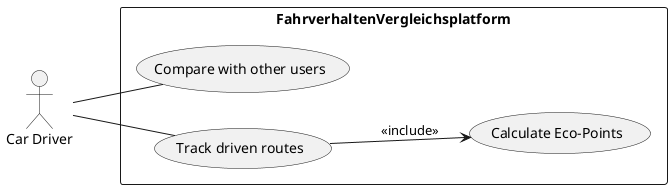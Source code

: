 @startuml
left to right direction
actor "Car Driver" as cd
rectangle FahrverhaltenVergleichsplatform {
  usecase "Compare with other users" as compareUsers
  usecase "Calculate Eco-Points" as calculateEcoPoints
  usecase "Track driven routes" as trackRoutes
}
cd -- compareUsers
cd -- trackRoutes

trackRoutes --> calculateEcoPoints : <<include>>
@enduml

